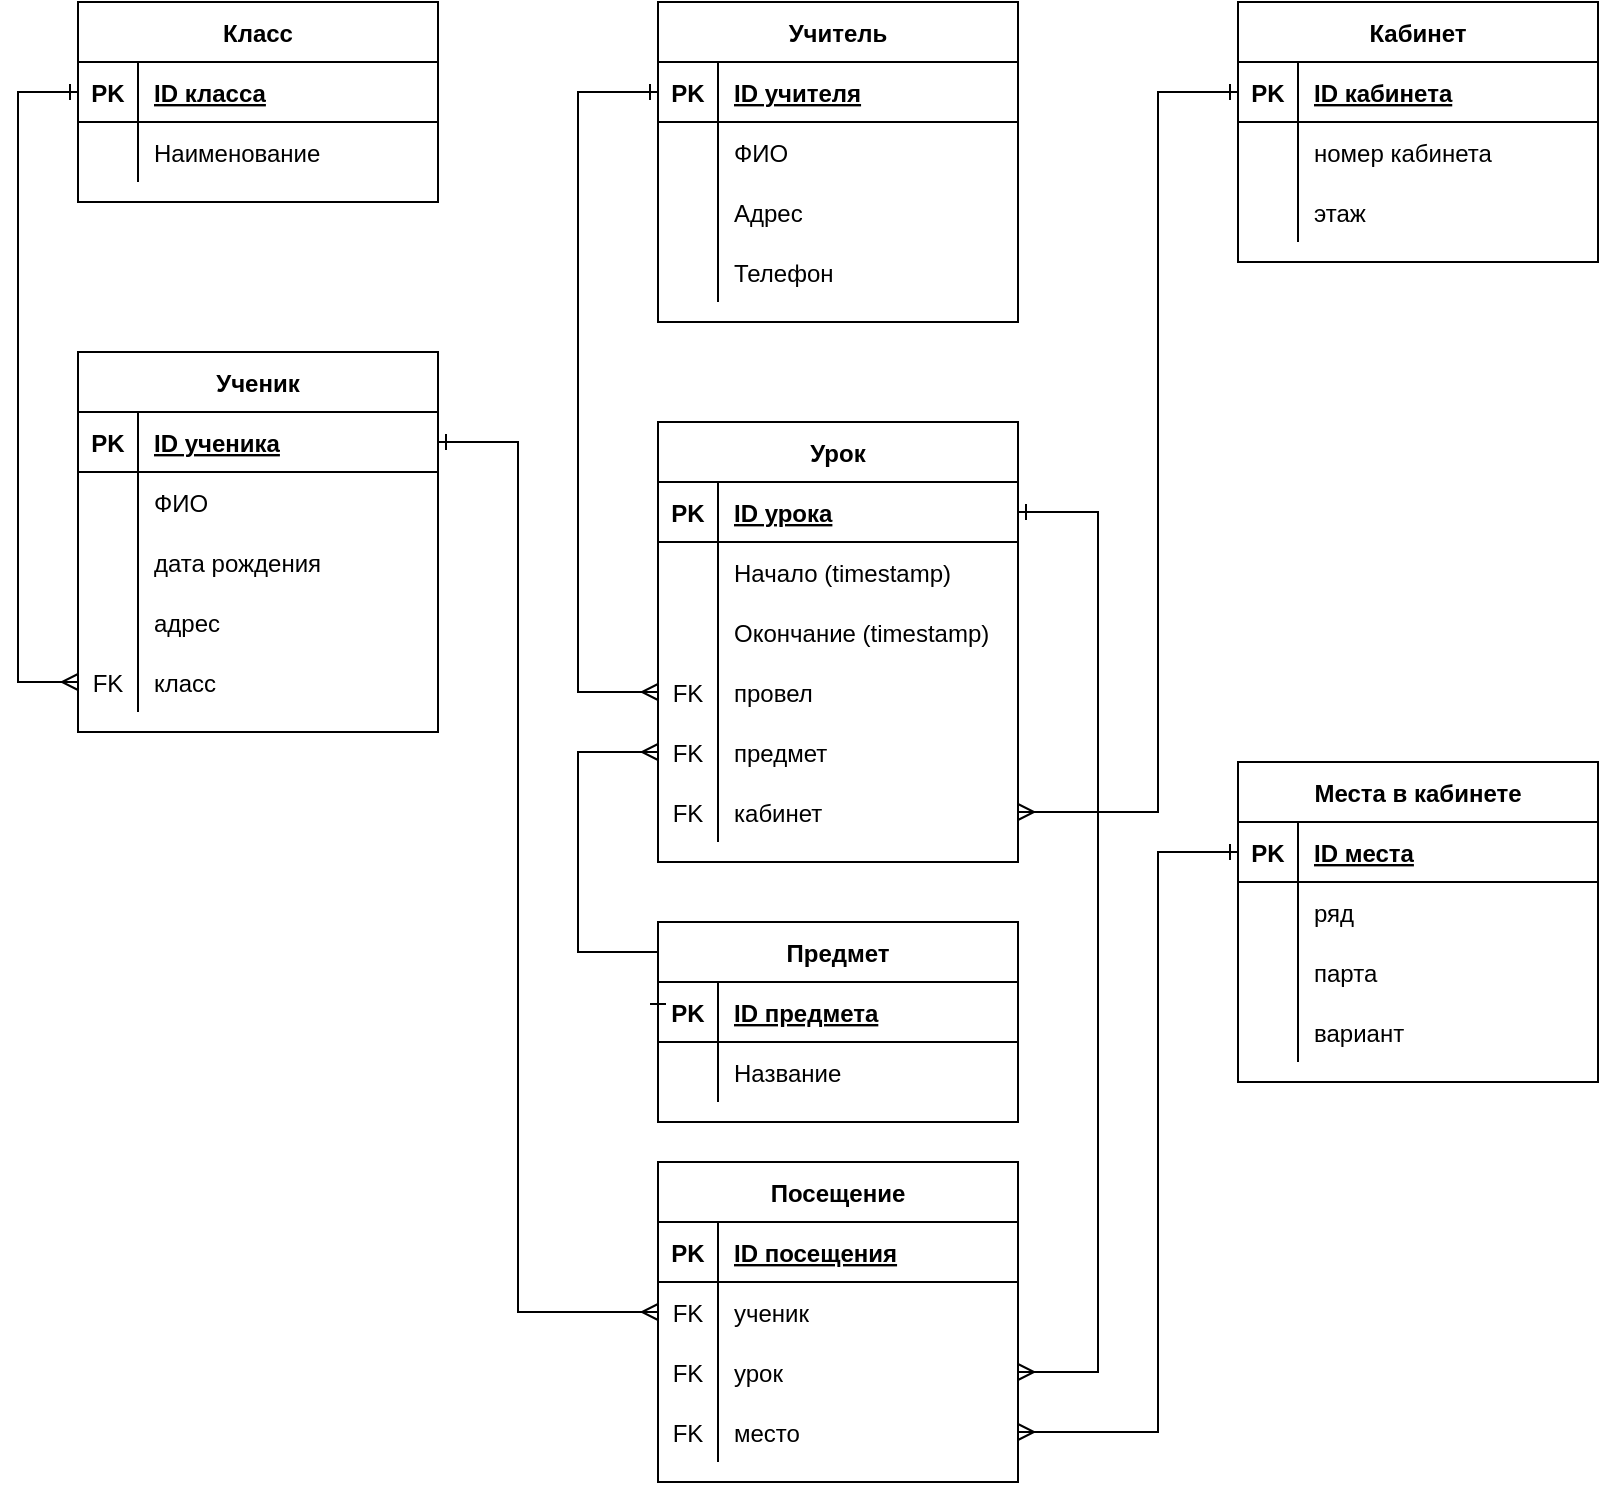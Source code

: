 <mxfile version="20.1.1" type="github">
  <diagram id="zjPNoN7vtxDvTQXYJ9M3" name="Page-1">
    <mxGraphModel dx="1865" dy="1744" grid="1" gridSize="10" guides="1" tooltips="1" connect="1" arrows="1" fold="1" page="1" pageScale="1" pageWidth="827" pageHeight="1169" math="0" shadow="0">
      <root>
        <mxCell id="0" />
        <mxCell id="1" parent="0" />
        <mxCell id="PuW6Es3qy93iwwyyGl7d-1" value="Класс" style="shape=table;startSize=30;container=1;collapsible=1;childLayout=tableLayout;fixedRows=1;rowLines=0;fontStyle=1;align=center;resizeLast=1;" parent="1" vertex="1">
          <mxGeometry x="-40" y="-30" width="180" height="100" as="geometry" />
        </mxCell>
        <mxCell id="PuW6Es3qy93iwwyyGl7d-2" value="" style="shape=tableRow;horizontal=0;startSize=0;swimlaneHead=0;swimlaneBody=0;fillColor=none;collapsible=0;dropTarget=0;points=[[0,0.5],[1,0.5]];portConstraint=eastwest;top=0;left=0;right=0;bottom=1;" parent="PuW6Es3qy93iwwyyGl7d-1" vertex="1">
          <mxGeometry y="30" width="180" height="30" as="geometry" />
        </mxCell>
        <mxCell id="PuW6Es3qy93iwwyyGl7d-3" value="PK" style="shape=partialRectangle;connectable=0;fillColor=none;top=0;left=0;bottom=0;right=0;fontStyle=1;overflow=hidden;" parent="PuW6Es3qy93iwwyyGl7d-2" vertex="1">
          <mxGeometry width="30" height="30" as="geometry">
            <mxRectangle width="30" height="30" as="alternateBounds" />
          </mxGeometry>
        </mxCell>
        <mxCell id="PuW6Es3qy93iwwyyGl7d-4" value="ID класса" style="shape=partialRectangle;connectable=0;fillColor=none;top=0;left=0;bottom=0;right=0;align=left;spacingLeft=6;fontStyle=5;overflow=hidden;" parent="PuW6Es3qy93iwwyyGl7d-2" vertex="1">
          <mxGeometry x="30" width="150" height="30" as="geometry">
            <mxRectangle width="150" height="30" as="alternateBounds" />
          </mxGeometry>
        </mxCell>
        <mxCell id="PuW6Es3qy93iwwyyGl7d-5" value="" style="shape=tableRow;horizontal=0;startSize=0;swimlaneHead=0;swimlaneBody=0;fillColor=none;collapsible=0;dropTarget=0;points=[[0,0.5],[1,0.5]];portConstraint=eastwest;top=0;left=0;right=0;bottom=0;" parent="PuW6Es3qy93iwwyyGl7d-1" vertex="1">
          <mxGeometry y="60" width="180" height="30" as="geometry" />
        </mxCell>
        <mxCell id="PuW6Es3qy93iwwyyGl7d-6" value="" style="shape=partialRectangle;connectable=0;fillColor=none;top=0;left=0;bottom=0;right=0;editable=1;overflow=hidden;" parent="PuW6Es3qy93iwwyyGl7d-5" vertex="1">
          <mxGeometry width="30" height="30" as="geometry">
            <mxRectangle width="30" height="30" as="alternateBounds" />
          </mxGeometry>
        </mxCell>
        <mxCell id="PuW6Es3qy93iwwyyGl7d-7" value="Наименование" style="shape=partialRectangle;connectable=0;fillColor=none;top=0;left=0;bottom=0;right=0;align=left;spacingLeft=6;overflow=hidden;" parent="PuW6Es3qy93iwwyyGl7d-5" vertex="1">
          <mxGeometry x="30" width="150" height="30" as="geometry">
            <mxRectangle width="150" height="30" as="alternateBounds" />
          </mxGeometry>
        </mxCell>
        <mxCell id="PuW6Es3qy93iwwyyGl7d-14" value="Кабинет" style="shape=table;startSize=30;container=1;collapsible=1;childLayout=tableLayout;fixedRows=1;rowLines=0;fontStyle=1;align=center;resizeLast=1;" parent="1" vertex="1">
          <mxGeometry x="540" y="-30" width="180" height="130" as="geometry" />
        </mxCell>
        <mxCell id="PuW6Es3qy93iwwyyGl7d-15" value="" style="shape=tableRow;horizontal=0;startSize=0;swimlaneHead=0;swimlaneBody=0;fillColor=none;collapsible=0;dropTarget=0;points=[[0,0.5],[1,0.5]];portConstraint=eastwest;top=0;left=0;right=0;bottom=1;" parent="PuW6Es3qy93iwwyyGl7d-14" vertex="1">
          <mxGeometry y="30" width="180" height="30" as="geometry" />
        </mxCell>
        <mxCell id="PuW6Es3qy93iwwyyGl7d-16" value="PK" style="shape=partialRectangle;connectable=0;fillColor=none;top=0;left=0;bottom=0;right=0;fontStyle=1;overflow=hidden;" parent="PuW6Es3qy93iwwyyGl7d-15" vertex="1">
          <mxGeometry width="30" height="30" as="geometry">
            <mxRectangle width="30" height="30" as="alternateBounds" />
          </mxGeometry>
        </mxCell>
        <mxCell id="PuW6Es3qy93iwwyyGl7d-17" value="ID кабинета" style="shape=partialRectangle;connectable=0;fillColor=none;top=0;left=0;bottom=0;right=0;align=left;spacingLeft=6;fontStyle=5;overflow=hidden;" parent="PuW6Es3qy93iwwyyGl7d-15" vertex="1">
          <mxGeometry x="30" width="150" height="30" as="geometry">
            <mxRectangle width="150" height="30" as="alternateBounds" />
          </mxGeometry>
        </mxCell>
        <mxCell id="PuW6Es3qy93iwwyyGl7d-18" value="" style="shape=tableRow;horizontal=0;startSize=0;swimlaneHead=0;swimlaneBody=0;fillColor=none;collapsible=0;dropTarget=0;points=[[0,0.5],[1,0.5]];portConstraint=eastwest;top=0;left=0;right=0;bottom=0;" parent="PuW6Es3qy93iwwyyGl7d-14" vertex="1">
          <mxGeometry y="60" width="180" height="30" as="geometry" />
        </mxCell>
        <mxCell id="PuW6Es3qy93iwwyyGl7d-19" value="" style="shape=partialRectangle;connectable=0;fillColor=none;top=0;left=0;bottom=0;right=0;editable=1;overflow=hidden;" parent="PuW6Es3qy93iwwyyGl7d-18" vertex="1">
          <mxGeometry width="30" height="30" as="geometry">
            <mxRectangle width="30" height="30" as="alternateBounds" />
          </mxGeometry>
        </mxCell>
        <mxCell id="PuW6Es3qy93iwwyyGl7d-20" value="номер кабинета" style="shape=partialRectangle;connectable=0;fillColor=none;top=0;left=0;bottom=0;right=0;align=left;spacingLeft=6;overflow=hidden;" parent="PuW6Es3qy93iwwyyGl7d-18" vertex="1">
          <mxGeometry x="30" width="150" height="30" as="geometry">
            <mxRectangle width="150" height="30" as="alternateBounds" />
          </mxGeometry>
        </mxCell>
        <mxCell id="PuW6Es3qy93iwwyyGl7d-21" value="" style="shape=tableRow;horizontal=0;startSize=0;swimlaneHead=0;swimlaneBody=0;fillColor=none;collapsible=0;dropTarget=0;points=[[0,0.5],[1,0.5]];portConstraint=eastwest;top=0;left=0;right=0;bottom=0;" parent="PuW6Es3qy93iwwyyGl7d-14" vertex="1">
          <mxGeometry y="90" width="180" height="30" as="geometry" />
        </mxCell>
        <mxCell id="PuW6Es3qy93iwwyyGl7d-22" value="" style="shape=partialRectangle;connectable=0;fillColor=none;top=0;left=0;bottom=0;right=0;editable=1;overflow=hidden;" parent="PuW6Es3qy93iwwyyGl7d-21" vertex="1">
          <mxGeometry width="30" height="30" as="geometry">
            <mxRectangle width="30" height="30" as="alternateBounds" />
          </mxGeometry>
        </mxCell>
        <mxCell id="PuW6Es3qy93iwwyyGl7d-23" value="этаж" style="shape=partialRectangle;connectable=0;fillColor=none;top=0;left=0;bottom=0;right=0;align=left;spacingLeft=6;overflow=hidden;" parent="PuW6Es3qy93iwwyyGl7d-21" vertex="1">
          <mxGeometry x="30" width="150" height="30" as="geometry">
            <mxRectangle width="150" height="30" as="alternateBounds" />
          </mxGeometry>
        </mxCell>
        <mxCell id="PuW6Es3qy93iwwyyGl7d-27" value="Ученик" style="shape=table;startSize=30;container=1;collapsible=1;childLayout=tableLayout;fixedRows=1;rowLines=0;fontStyle=1;align=center;resizeLast=1;" parent="1" vertex="1">
          <mxGeometry x="-40" y="145" width="180" height="190" as="geometry" />
        </mxCell>
        <mxCell id="PuW6Es3qy93iwwyyGl7d-28" value="" style="shape=tableRow;horizontal=0;startSize=0;swimlaneHead=0;swimlaneBody=0;fillColor=none;collapsible=0;dropTarget=0;points=[[0,0.5],[1,0.5]];portConstraint=eastwest;top=0;left=0;right=0;bottom=1;" parent="PuW6Es3qy93iwwyyGl7d-27" vertex="1">
          <mxGeometry y="30" width="180" height="30" as="geometry" />
        </mxCell>
        <mxCell id="PuW6Es3qy93iwwyyGl7d-29" value="PK" style="shape=partialRectangle;connectable=0;fillColor=none;top=0;left=0;bottom=0;right=0;fontStyle=1;overflow=hidden;" parent="PuW6Es3qy93iwwyyGl7d-28" vertex="1">
          <mxGeometry width="30" height="30" as="geometry">
            <mxRectangle width="30" height="30" as="alternateBounds" />
          </mxGeometry>
        </mxCell>
        <mxCell id="PuW6Es3qy93iwwyyGl7d-30" value="ID ученика" style="shape=partialRectangle;connectable=0;fillColor=none;top=0;left=0;bottom=0;right=0;align=left;spacingLeft=6;fontStyle=5;overflow=hidden;" parent="PuW6Es3qy93iwwyyGl7d-28" vertex="1">
          <mxGeometry x="30" width="150" height="30" as="geometry">
            <mxRectangle width="150" height="30" as="alternateBounds" />
          </mxGeometry>
        </mxCell>
        <mxCell id="PuW6Es3qy93iwwyyGl7d-31" value="" style="shape=tableRow;horizontal=0;startSize=0;swimlaneHead=0;swimlaneBody=0;fillColor=none;collapsible=0;dropTarget=0;points=[[0,0.5],[1,0.5]];portConstraint=eastwest;top=0;left=0;right=0;bottom=0;" parent="PuW6Es3qy93iwwyyGl7d-27" vertex="1">
          <mxGeometry y="60" width="180" height="30" as="geometry" />
        </mxCell>
        <mxCell id="PuW6Es3qy93iwwyyGl7d-32" value="" style="shape=partialRectangle;connectable=0;fillColor=none;top=0;left=0;bottom=0;right=0;editable=1;overflow=hidden;" parent="PuW6Es3qy93iwwyyGl7d-31" vertex="1">
          <mxGeometry width="30" height="30" as="geometry">
            <mxRectangle width="30" height="30" as="alternateBounds" />
          </mxGeometry>
        </mxCell>
        <mxCell id="PuW6Es3qy93iwwyyGl7d-33" value="ФИО" style="shape=partialRectangle;connectable=0;fillColor=none;top=0;left=0;bottom=0;right=0;align=left;spacingLeft=6;overflow=hidden;" parent="PuW6Es3qy93iwwyyGl7d-31" vertex="1">
          <mxGeometry x="30" width="150" height="30" as="geometry">
            <mxRectangle width="150" height="30" as="alternateBounds" />
          </mxGeometry>
        </mxCell>
        <mxCell id="PuW6Es3qy93iwwyyGl7d-34" value="" style="shape=tableRow;horizontal=0;startSize=0;swimlaneHead=0;swimlaneBody=0;fillColor=none;collapsible=0;dropTarget=0;points=[[0,0.5],[1,0.5]];portConstraint=eastwest;top=0;left=0;right=0;bottom=0;" parent="PuW6Es3qy93iwwyyGl7d-27" vertex="1">
          <mxGeometry y="90" width="180" height="30" as="geometry" />
        </mxCell>
        <mxCell id="PuW6Es3qy93iwwyyGl7d-35" value="" style="shape=partialRectangle;connectable=0;fillColor=none;top=0;left=0;bottom=0;right=0;editable=1;overflow=hidden;" parent="PuW6Es3qy93iwwyyGl7d-34" vertex="1">
          <mxGeometry width="30" height="30" as="geometry">
            <mxRectangle width="30" height="30" as="alternateBounds" />
          </mxGeometry>
        </mxCell>
        <mxCell id="PuW6Es3qy93iwwyyGl7d-36" value="дата рождения" style="shape=partialRectangle;connectable=0;fillColor=none;top=0;left=0;bottom=0;right=0;align=left;spacingLeft=6;overflow=hidden;" parent="PuW6Es3qy93iwwyyGl7d-34" vertex="1">
          <mxGeometry x="30" width="150" height="30" as="geometry">
            <mxRectangle width="150" height="30" as="alternateBounds" />
          </mxGeometry>
        </mxCell>
        <mxCell id="PuW6Es3qy93iwwyyGl7d-37" value="" style="shape=tableRow;horizontal=0;startSize=0;swimlaneHead=0;swimlaneBody=0;fillColor=none;collapsible=0;dropTarget=0;points=[[0,0.5],[1,0.5]];portConstraint=eastwest;top=0;left=0;right=0;bottom=0;" parent="PuW6Es3qy93iwwyyGl7d-27" vertex="1">
          <mxGeometry y="120" width="180" height="30" as="geometry" />
        </mxCell>
        <mxCell id="PuW6Es3qy93iwwyyGl7d-38" value="" style="shape=partialRectangle;connectable=0;fillColor=none;top=0;left=0;bottom=0;right=0;editable=1;overflow=hidden;" parent="PuW6Es3qy93iwwyyGl7d-37" vertex="1">
          <mxGeometry width="30" height="30" as="geometry">
            <mxRectangle width="30" height="30" as="alternateBounds" />
          </mxGeometry>
        </mxCell>
        <mxCell id="PuW6Es3qy93iwwyyGl7d-39" value="адрес" style="shape=partialRectangle;connectable=0;fillColor=none;top=0;left=0;bottom=0;right=0;align=left;spacingLeft=6;overflow=hidden;" parent="PuW6Es3qy93iwwyyGl7d-37" vertex="1">
          <mxGeometry x="30" width="150" height="30" as="geometry">
            <mxRectangle width="150" height="30" as="alternateBounds" />
          </mxGeometry>
        </mxCell>
        <mxCell id="PuW6Es3qy93iwwyyGl7d-98" value="" style="shape=tableRow;horizontal=0;startSize=0;swimlaneHead=0;swimlaneBody=0;fillColor=none;collapsible=0;dropTarget=0;points=[[0,0.5],[1,0.5]];portConstraint=eastwest;top=0;left=0;right=0;bottom=0;" parent="PuW6Es3qy93iwwyyGl7d-27" vertex="1">
          <mxGeometry y="150" width="180" height="30" as="geometry" />
        </mxCell>
        <mxCell id="PuW6Es3qy93iwwyyGl7d-99" value="FK" style="shape=partialRectangle;connectable=0;fillColor=none;top=0;left=0;bottom=0;right=0;fontStyle=0;overflow=hidden;" parent="PuW6Es3qy93iwwyyGl7d-98" vertex="1">
          <mxGeometry width="30" height="30" as="geometry">
            <mxRectangle width="30" height="30" as="alternateBounds" />
          </mxGeometry>
        </mxCell>
        <mxCell id="PuW6Es3qy93iwwyyGl7d-100" value="класс" style="shape=partialRectangle;connectable=0;fillColor=none;top=0;left=0;bottom=0;right=0;align=left;spacingLeft=6;fontStyle=0;overflow=hidden;" parent="PuW6Es3qy93iwwyyGl7d-98" vertex="1">
          <mxGeometry x="30" width="150" height="30" as="geometry">
            <mxRectangle width="150" height="30" as="alternateBounds" />
          </mxGeometry>
        </mxCell>
        <mxCell id="PuW6Es3qy93iwwyyGl7d-40" value="Места в кабинете" style="shape=table;startSize=30;container=1;collapsible=1;childLayout=tableLayout;fixedRows=1;rowLines=0;fontStyle=1;align=center;resizeLast=1;" parent="1" vertex="1">
          <mxGeometry x="540" y="350" width="180" height="160" as="geometry" />
        </mxCell>
        <mxCell id="PuW6Es3qy93iwwyyGl7d-41" value="" style="shape=tableRow;horizontal=0;startSize=0;swimlaneHead=0;swimlaneBody=0;fillColor=none;collapsible=0;dropTarget=0;points=[[0,0.5],[1,0.5]];portConstraint=eastwest;top=0;left=0;right=0;bottom=1;" parent="PuW6Es3qy93iwwyyGl7d-40" vertex="1">
          <mxGeometry y="30" width="180" height="30" as="geometry" />
        </mxCell>
        <mxCell id="PuW6Es3qy93iwwyyGl7d-42" value="PK" style="shape=partialRectangle;connectable=0;fillColor=none;top=0;left=0;bottom=0;right=0;fontStyle=1;overflow=hidden;" parent="PuW6Es3qy93iwwyyGl7d-41" vertex="1">
          <mxGeometry width="30" height="30" as="geometry">
            <mxRectangle width="30" height="30" as="alternateBounds" />
          </mxGeometry>
        </mxCell>
        <mxCell id="PuW6Es3qy93iwwyyGl7d-43" value="ID места" style="shape=partialRectangle;connectable=0;fillColor=none;top=0;left=0;bottom=0;right=0;align=left;spacingLeft=6;fontStyle=5;overflow=hidden;" parent="PuW6Es3qy93iwwyyGl7d-41" vertex="1">
          <mxGeometry x="30" width="150" height="30" as="geometry">
            <mxRectangle width="150" height="30" as="alternateBounds" />
          </mxGeometry>
        </mxCell>
        <mxCell id="PuW6Es3qy93iwwyyGl7d-44" value="" style="shape=tableRow;horizontal=0;startSize=0;swimlaneHead=0;swimlaneBody=0;fillColor=none;collapsible=0;dropTarget=0;points=[[0,0.5],[1,0.5]];portConstraint=eastwest;top=0;left=0;right=0;bottom=0;" parent="PuW6Es3qy93iwwyyGl7d-40" vertex="1">
          <mxGeometry y="60" width="180" height="30" as="geometry" />
        </mxCell>
        <mxCell id="PuW6Es3qy93iwwyyGl7d-45" value="" style="shape=partialRectangle;connectable=0;fillColor=none;top=0;left=0;bottom=0;right=0;editable=1;overflow=hidden;" parent="PuW6Es3qy93iwwyyGl7d-44" vertex="1">
          <mxGeometry width="30" height="30" as="geometry">
            <mxRectangle width="30" height="30" as="alternateBounds" />
          </mxGeometry>
        </mxCell>
        <mxCell id="PuW6Es3qy93iwwyyGl7d-46" value="ряд" style="shape=partialRectangle;connectable=0;fillColor=none;top=0;left=0;bottom=0;right=0;align=left;spacingLeft=6;overflow=hidden;" parent="PuW6Es3qy93iwwyyGl7d-44" vertex="1">
          <mxGeometry x="30" width="150" height="30" as="geometry">
            <mxRectangle width="150" height="30" as="alternateBounds" />
          </mxGeometry>
        </mxCell>
        <mxCell id="PuW6Es3qy93iwwyyGl7d-47" value="" style="shape=tableRow;horizontal=0;startSize=0;swimlaneHead=0;swimlaneBody=0;fillColor=none;collapsible=0;dropTarget=0;points=[[0,0.5],[1,0.5]];portConstraint=eastwest;top=0;left=0;right=0;bottom=0;" parent="PuW6Es3qy93iwwyyGl7d-40" vertex="1">
          <mxGeometry y="90" width="180" height="30" as="geometry" />
        </mxCell>
        <mxCell id="PuW6Es3qy93iwwyyGl7d-48" value="" style="shape=partialRectangle;connectable=0;fillColor=none;top=0;left=0;bottom=0;right=0;editable=1;overflow=hidden;" parent="PuW6Es3qy93iwwyyGl7d-47" vertex="1">
          <mxGeometry width="30" height="30" as="geometry">
            <mxRectangle width="30" height="30" as="alternateBounds" />
          </mxGeometry>
        </mxCell>
        <mxCell id="PuW6Es3qy93iwwyyGl7d-49" value="парта" style="shape=partialRectangle;connectable=0;fillColor=none;top=0;left=0;bottom=0;right=0;align=left;spacingLeft=6;overflow=hidden;" parent="PuW6Es3qy93iwwyyGl7d-47" vertex="1">
          <mxGeometry x="30" width="150" height="30" as="geometry">
            <mxRectangle width="150" height="30" as="alternateBounds" />
          </mxGeometry>
        </mxCell>
        <mxCell id="PuW6Es3qy93iwwyyGl7d-50" value="" style="shape=tableRow;horizontal=0;startSize=0;swimlaneHead=0;swimlaneBody=0;fillColor=none;collapsible=0;dropTarget=0;points=[[0,0.5],[1,0.5]];portConstraint=eastwest;top=0;left=0;right=0;bottom=0;" parent="PuW6Es3qy93iwwyyGl7d-40" vertex="1">
          <mxGeometry y="120" width="180" height="30" as="geometry" />
        </mxCell>
        <mxCell id="PuW6Es3qy93iwwyyGl7d-51" value="" style="shape=partialRectangle;connectable=0;fillColor=none;top=0;left=0;bottom=0;right=0;editable=1;overflow=hidden;" parent="PuW6Es3qy93iwwyyGl7d-50" vertex="1">
          <mxGeometry width="30" height="30" as="geometry">
            <mxRectangle width="30" height="30" as="alternateBounds" />
          </mxGeometry>
        </mxCell>
        <mxCell id="PuW6Es3qy93iwwyyGl7d-52" value="вариант" style="shape=partialRectangle;connectable=0;fillColor=none;top=0;left=0;bottom=0;right=0;align=left;spacingLeft=6;overflow=hidden;" parent="PuW6Es3qy93iwwyyGl7d-50" vertex="1">
          <mxGeometry x="30" width="150" height="30" as="geometry">
            <mxRectangle width="150" height="30" as="alternateBounds" />
          </mxGeometry>
        </mxCell>
        <mxCell id="PuW6Es3qy93iwwyyGl7d-53" value="Учитель" style="shape=table;startSize=30;container=1;collapsible=1;childLayout=tableLayout;fixedRows=1;rowLines=0;fontStyle=1;align=center;resizeLast=1;" parent="1" vertex="1">
          <mxGeometry x="250" y="-30" width="180" height="160" as="geometry" />
        </mxCell>
        <mxCell id="PuW6Es3qy93iwwyyGl7d-54" value="" style="shape=tableRow;horizontal=0;startSize=0;swimlaneHead=0;swimlaneBody=0;fillColor=none;collapsible=0;dropTarget=0;points=[[0,0.5],[1,0.5]];portConstraint=eastwest;top=0;left=0;right=0;bottom=1;" parent="PuW6Es3qy93iwwyyGl7d-53" vertex="1">
          <mxGeometry y="30" width="180" height="30" as="geometry" />
        </mxCell>
        <mxCell id="PuW6Es3qy93iwwyyGl7d-55" value="PK" style="shape=partialRectangle;connectable=0;fillColor=none;top=0;left=0;bottom=0;right=0;fontStyle=1;overflow=hidden;" parent="PuW6Es3qy93iwwyyGl7d-54" vertex="1">
          <mxGeometry width="30" height="30" as="geometry">
            <mxRectangle width="30" height="30" as="alternateBounds" />
          </mxGeometry>
        </mxCell>
        <mxCell id="PuW6Es3qy93iwwyyGl7d-56" value="ID учителя" style="shape=partialRectangle;connectable=0;fillColor=none;top=0;left=0;bottom=0;right=0;align=left;spacingLeft=6;fontStyle=5;overflow=hidden;" parent="PuW6Es3qy93iwwyyGl7d-54" vertex="1">
          <mxGeometry x="30" width="150" height="30" as="geometry">
            <mxRectangle width="150" height="30" as="alternateBounds" />
          </mxGeometry>
        </mxCell>
        <mxCell id="PuW6Es3qy93iwwyyGl7d-57" value="" style="shape=tableRow;horizontal=0;startSize=0;swimlaneHead=0;swimlaneBody=0;fillColor=none;collapsible=0;dropTarget=0;points=[[0,0.5],[1,0.5]];portConstraint=eastwest;top=0;left=0;right=0;bottom=0;" parent="PuW6Es3qy93iwwyyGl7d-53" vertex="1">
          <mxGeometry y="60" width="180" height="30" as="geometry" />
        </mxCell>
        <mxCell id="PuW6Es3qy93iwwyyGl7d-58" value="" style="shape=partialRectangle;connectable=0;fillColor=none;top=0;left=0;bottom=0;right=0;editable=1;overflow=hidden;" parent="PuW6Es3qy93iwwyyGl7d-57" vertex="1">
          <mxGeometry width="30" height="30" as="geometry">
            <mxRectangle width="30" height="30" as="alternateBounds" />
          </mxGeometry>
        </mxCell>
        <mxCell id="PuW6Es3qy93iwwyyGl7d-59" value="ФИО" style="shape=partialRectangle;connectable=0;fillColor=none;top=0;left=0;bottom=0;right=0;align=left;spacingLeft=6;overflow=hidden;" parent="PuW6Es3qy93iwwyyGl7d-57" vertex="1">
          <mxGeometry x="30" width="150" height="30" as="geometry">
            <mxRectangle width="150" height="30" as="alternateBounds" />
          </mxGeometry>
        </mxCell>
        <mxCell id="PuW6Es3qy93iwwyyGl7d-60" value="" style="shape=tableRow;horizontal=0;startSize=0;swimlaneHead=0;swimlaneBody=0;fillColor=none;collapsible=0;dropTarget=0;points=[[0,0.5],[1,0.5]];portConstraint=eastwest;top=0;left=0;right=0;bottom=0;" parent="PuW6Es3qy93iwwyyGl7d-53" vertex="1">
          <mxGeometry y="90" width="180" height="30" as="geometry" />
        </mxCell>
        <mxCell id="PuW6Es3qy93iwwyyGl7d-61" value="" style="shape=partialRectangle;connectable=0;fillColor=none;top=0;left=0;bottom=0;right=0;editable=1;overflow=hidden;" parent="PuW6Es3qy93iwwyyGl7d-60" vertex="1">
          <mxGeometry width="30" height="30" as="geometry">
            <mxRectangle width="30" height="30" as="alternateBounds" />
          </mxGeometry>
        </mxCell>
        <mxCell id="PuW6Es3qy93iwwyyGl7d-62" value="Адрес" style="shape=partialRectangle;connectable=0;fillColor=none;top=0;left=0;bottom=0;right=0;align=left;spacingLeft=6;overflow=hidden;" parent="PuW6Es3qy93iwwyyGl7d-60" vertex="1">
          <mxGeometry x="30" width="150" height="30" as="geometry">
            <mxRectangle width="150" height="30" as="alternateBounds" />
          </mxGeometry>
        </mxCell>
        <mxCell id="PuW6Es3qy93iwwyyGl7d-63" value="" style="shape=tableRow;horizontal=0;startSize=0;swimlaneHead=0;swimlaneBody=0;fillColor=none;collapsible=0;dropTarget=0;points=[[0,0.5],[1,0.5]];portConstraint=eastwest;top=0;left=0;right=0;bottom=0;" parent="PuW6Es3qy93iwwyyGl7d-53" vertex="1">
          <mxGeometry y="120" width="180" height="30" as="geometry" />
        </mxCell>
        <mxCell id="PuW6Es3qy93iwwyyGl7d-64" value="" style="shape=partialRectangle;connectable=0;fillColor=none;top=0;left=0;bottom=0;right=0;editable=1;overflow=hidden;" parent="PuW6Es3qy93iwwyyGl7d-63" vertex="1">
          <mxGeometry width="30" height="30" as="geometry">
            <mxRectangle width="30" height="30" as="alternateBounds" />
          </mxGeometry>
        </mxCell>
        <mxCell id="PuW6Es3qy93iwwyyGl7d-65" value="Телефон" style="shape=partialRectangle;connectable=0;fillColor=none;top=0;left=0;bottom=0;right=0;align=left;spacingLeft=6;overflow=hidden;" parent="PuW6Es3qy93iwwyyGl7d-63" vertex="1">
          <mxGeometry x="30" width="150" height="30" as="geometry">
            <mxRectangle width="150" height="30" as="alternateBounds" />
          </mxGeometry>
        </mxCell>
        <mxCell id="PuW6Es3qy93iwwyyGl7d-69" value="Урок" style="shape=table;startSize=30;container=1;collapsible=1;childLayout=tableLayout;fixedRows=1;rowLines=0;fontStyle=1;align=center;resizeLast=1;" parent="1" vertex="1">
          <mxGeometry x="250" y="180" width="180" height="220" as="geometry" />
        </mxCell>
        <mxCell id="PuW6Es3qy93iwwyyGl7d-70" value="" style="shape=tableRow;horizontal=0;startSize=0;swimlaneHead=0;swimlaneBody=0;fillColor=none;collapsible=0;dropTarget=0;points=[[0,0.5],[1,0.5]];portConstraint=eastwest;top=0;left=0;right=0;bottom=1;" parent="PuW6Es3qy93iwwyyGl7d-69" vertex="1">
          <mxGeometry y="30" width="180" height="30" as="geometry" />
        </mxCell>
        <mxCell id="PuW6Es3qy93iwwyyGl7d-71" value="PK" style="shape=partialRectangle;connectable=0;fillColor=none;top=0;left=0;bottom=0;right=0;fontStyle=1;overflow=hidden;" parent="PuW6Es3qy93iwwyyGl7d-70" vertex="1">
          <mxGeometry width="30" height="30" as="geometry">
            <mxRectangle width="30" height="30" as="alternateBounds" />
          </mxGeometry>
        </mxCell>
        <mxCell id="PuW6Es3qy93iwwyyGl7d-72" value="ID урока" style="shape=partialRectangle;connectable=0;fillColor=none;top=0;left=0;bottom=0;right=0;align=left;spacingLeft=6;fontStyle=5;overflow=hidden;" parent="PuW6Es3qy93iwwyyGl7d-70" vertex="1">
          <mxGeometry x="30" width="150" height="30" as="geometry">
            <mxRectangle width="150" height="30" as="alternateBounds" />
          </mxGeometry>
        </mxCell>
        <mxCell id="PuW6Es3qy93iwwyyGl7d-73" value="" style="shape=tableRow;horizontal=0;startSize=0;swimlaneHead=0;swimlaneBody=0;fillColor=none;collapsible=0;dropTarget=0;points=[[0,0.5],[1,0.5]];portConstraint=eastwest;top=0;left=0;right=0;bottom=0;" parent="PuW6Es3qy93iwwyyGl7d-69" vertex="1">
          <mxGeometry y="60" width="180" height="30" as="geometry" />
        </mxCell>
        <mxCell id="PuW6Es3qy93iwwyyGl7d-74" value="" style="shape=partialRectangle;connectable=0;fillColor=none;top=0;left=0;bottom=0;right=0;editable=1;overflow=hidden;" parent="PuW6Es3qy93iwwyyGl7d-73" vertex="1">
          <mxGeometry width="30" height="30" as="geometry">
            <mxRectangle width="30" height="30" as="alternateBounds" />
          </mxGeometry>
        </mxCell>
        <mxCell id="PuW6Es3qy93iwwyyGl7d-75" value="Начало (timestamp)" style="shape=partialRectangle;connectable=0;fillColor=none;top=0;left=0;bottom=0;right=0;align=left;spacingLeft=6;overflow=hidden;" parent="PuW6Es3qy93iwwyyGl7d-73" vertex="1">
          <mxGeometry x="30" width="150" height="30" as="geometry">
            <mxRectangle width="150" height="30" as="alternateBounds" />
          </mxGeometry>
        </mxCell>
        <mxCell id="PuW6Es3qy93iwwyyGl7d-76" value="" style="shape=tableRow;horizontal=0;startSize=0;swimlaneHead=0;swimlaneBody=0;fillColor=none;collapsible=0;dropTarget=0;points=[[0,0.5],[1,0.5]];portConstraint=eastwest;top=0;left=0;right=0;bottom=0;" parent="PuW6Es3qy93iwwyyGl7d-69" vertex="1">
          <mxGeometry y="90" width="180" height="30" as="geometry" />
        </mxCell>
        <mxCell id="PuW6Es3qy93iwwyyGl7d-77" value="" style="shape=partialRectangle;connectable=0;fillColor=none;top=0;left=0;bottom=0;right=0;editable=1;overflow=hidden;" parent="PuW6Es3qy93iwwyyGl7d-76" vertex="1">
          <mxGeometry width="30" height="30" as="geometry">
            <mxRectangle width="30" height="30" as="alternateBounds" />
          </mxGeometry>
        </mxCell>
        <mxCell id="PuW6Es3qy93iwwyyGl7d-78" value="Окончание (timestamp)" style="shape=partialRectangle;connectable=0;fillColor=none;top=0;left=0;bottom=0;right=0;align=left;spacingLeft=6;overflow=hidden;" parent="PuW6Es3qy93iwwyyGl7d-76" vertex="1">
          <mxGeometry x="30" width="150" height="30" as="geometry">
            <mxRectangle width="150" height="30" as="alternateBounds" />
          </mxGeometry>
        </mxCell>
        <mxCell id="PuW6Es3qy93iwwyyGl7d-79" value="" style="shape=tableRow;horizontal=0;startSize=0;swimlaneHead=0;swimlaneBody=0;fillColor=none;collapsible=0;dropTarget=0;points=[[0,0.5],[1,0.5]];portConstraint=eastwest;top=0;left=0;right=0;bottom=0;" parent="PuW6Es3qy93iwwyyGl7d-69" vertex="1">
          <mxGeometry y="120" width="180" height="30" as="geometry" />
        </mxCell>
        <mxCell id="PuW6Es3qy93iwwyyGl7d-80" value="FK" style="shape=partialRectangle;connectable=0;fillColor=none;top=0;left=0;bottom=0;right=0;editable=1;overflow=hidden;" parent="PuW6Es3qy93iwwyyGl7d-79" vertex="1">
          <mxGeometry width="30" height="30" as="geometry">
            <mxRectangle width="30" height="30" as="alternateBounds" />
          </mxGeometry>
        </mxCell>
        <mxCell id="PuW6Es3qy93iwwyyGl7d-81" value="провел" style="shape=partialRectangle;connectable=0;fillColor=none;top=0;left=0;bottom=0;right=0;align=left;spacingLeft=6;overflow=hidden;" parent="PuW6Es3qy93iwwyyGl7d-79" vertex="1">
          <mxGeometry x="30" width="150" height="30" as="geometry">
            <mxRectangle width="150" height="30" as="alternateBounds" />
          </mxGeometry>
        </mxCell>
        <mxCell id="PuW6Es3qy93iwwyyGl7d-110" value="" style="shape=tableRow;horizontal=0;startSize=0;swimlaneHead=0;swimlaneBody=0;fillColor=none;collapsible=0;dropTarget=0;points=[[0,0.5],[1,0.5]];portConstraint=eastwest;top=0;left=0;right=0;bottom=0;" parent="PuW6Es3qy93iwwyyGl7d-69" vertex="1">
          <mxGeometry y="150" width="180" height="30" as="geometry" />
        </mxCell>
        <mxCell id="PuW6Es3qy93iwwyyGl7d-111" value="FK" style="shape=partialRectangle;connectable=0;fillColor=none;top=0;left=0;bottom=0;right=0;fontStyle=0;overflow=hidden;" parent="PuW6Es3qy93iwwyyGl7d-110" vertex="1">
          <mxGeometry width="30" height="30" as="geometry">
            <mxRectangle width="30" height="30" as="alternateBounds" />
          </mxGeometry>
        </mxCell>
        <mxCell id="PuW6Es3qy93iwwyyGl7d-112" value="предмет" style="shape=partialRectangle;connectable=0;fillColor=none;top=0;left=0;bottom=0;right=0;align=left;spacingLeft=6;fontStyle=0;overflow=hidden;" parent="PuW6Es3qy93iwwyyGl7d-110" vertex="1">
          <mxGeometry x="30" width="150" height="30" as="geometry">
            <mxRectangle width="150" height="30" as="alternateBounds" />
          </mxGeometry>
        </mxCell>
        <mxCell id="2P_w4-N2a1RHRr5a_H_R-1" value="" style="shape=tableRow;horizontal=0;startSize=0;swimlaneHead=0;swimlaneBody=0;fillColor=none;collapsible=0;dropTarget=0;points=[[0,0.5],[1,0.5]];portConstraint=eastwest;top=0;left=0;right=0;bottom=0;" vertex="1" parent="PuW6Es3qy93iwwyyGl7d-69">
          <mxGeometry y="180" width="180" height="30" as="geometry" />
        </mxCell>
        <mxCell id="2P_w4-N2a1RHRr5a_H_R-2" value="FK" style="shape=partialRectangle;connectable=0;fillColor=none;top=0;left=0;bottom=0;right=0;fontStyle=0;overflow=hidden;" vertex="1" parent="2P_w4-N2a1RHRr5a_H_R-1">
          <mxGeometry width="30" height="30" as="geometry">
            <mxRectangle width="30" height="30" as="alternateBounds" />
          </mxGeometry>
        </mxCell>
        <mxCell id="2P_w4-N2a1RHRr5a_H_R-3" value="кабинет" style="shape=partialRectangle;connectable=0;fillColor=none;top=0;left=0;bottom=0;right=0;align=left;spacingLeft=6;fontStyle=0;overflow=hidden;" vertex="1" parent="2P_w4-N2a1RHRr5a_H_R-1">
          <mxGeometry x="30" width="150" height="30" as="geometry">
            <mxRectangle width="150" height="30" as="alternateBounds" />
          </mxGeometry>
        </mxCell>
        <mxCell id="PuW6Es3qy93iwwyyGl7d-82" value="Предмет" style="shape=table;startSize=30;container=1;collapsible=1;childLayout=tableLayout;fixedRows=1;rowLines=0;fontStyle=1;align=center;resizeLast=1;" parent="1" vertex="1">
          <mxGeometry x="250" y="430" width="180" height="100" as="geometry" />
        </mxCell>
        <mxCell id="PuW6Es3qy93iwwyyGl7d-83" value="" style="shape=tableRow;horizontal=0;startSize=0;swimlaneHead=0;swimlaneBody=0;fillColor=none;collapsible=0;dropTarget=0;points=[[0,0.5],[1,0.5]];portConstraint=eastwest;top=0;left=0;right=0;bottom=1;" parent="PuW6Es3qy93iwwyyGl7d-82" vertex="1">
          <mxGeometry y="30" width="180" height="30" as="geometry" />
        </mxCell>
        <mxCell id="PuW6Es3qy93iwwyyGl7d-84" value="PK" style="shape=partialRectangle;connectable=0;fillColor=none;top=0;left=0;bottom=0;right=0;fontStyle=1;overflow=hidden;" parent="PuW6Es3qy93iwwyyGl7d-83" vertex="1">
          <mxGeometry width="30" height="30" as="geometry">
            <mxRectangle width="30" height="30" as="alternateBounds" />
          </mxGeometry>
        </mxCell>
        <mxCell id="PuW6Es3qy93iwwyyGl7d-85" value="ID предмета" style="shape=partialRectangle;connectable=0;fillColor=none;top=0;left=0;bottom=0;right=0;align=left;spacingLeft=6;fontStyle=5;overflow=hidden;" parent="PuW6Es3qy93iwwyyGl7d-83" vertex="1">
          <mxGeometry x="30" width="150" height="30" as="geometry">
            <mxRectangle width="150" height="30" as="alternateBounds" />
          </mxGeometry>
        </mxCell>
        <mxCell id="PuW6Es3qy93iwwyyGl7d-86" value="" style="shape=tableRow;horizontal=0;startSize=0;swimlaneHead=0;swimlaneBody=0;fillColor=none;collapsible=0;dropTarget=0;points=[[0,0.5],[1,0.5]];portConstraint=eastwest;top=0;left=0;right=0;bottom=0;" parent="PuW6Es3qy93iwwyyGl7d-82" vertex="1">
          <mxGeometry y="60" width="180" height="30" as="geometry" />
        </mxCell>
        <mxCell id="PuW6Es3qy93iwwyyGl7d-87" value="" style="shape=partialRectangle;connectable=0;fillColor=none;top=0;left=0;bottom=0;right=0;editable=1;overflow=hidden;" parent="PuW6Es3qy93iwwyyGl7d-86" vertex="1">
          <mxGeometry width="30" height="30" as="geometry">
            <mxRectangle width="30" height="30" as="alternateBounds" />
          </mxGeometry>
        </mxCell>
        <mxCell id="PuW6Es3qy93iwwyyGl7d-88" value="Название" style="shape=partialRectangle;connectable=0;fillColor=none;top=0;left=0;bottom=0;right=0;align=left;spacingLeft=6;overflow=hidden;" parent="PuW6Es3qy93iwwyyGl7d-86" vertex="1">
          <mxGeometry x="30" width="150" height="30" as="geometry">
            <mxRectangle width="150" height="30" as="alternateBounds" />
          </mxGeometry>
        </mxCell>
        <mxCell id="PuW6Es3qy93iwwyyGl7d-101" style="edgeStyle=orthogonalEdgeStyle;rounded=0;orthogonalLoop=1;jettySize=auto;html=1;exitX=0;exitY=0.5;exitDx=0;exitDy=0;entryX=0;entryY=0.5;entryDx=0;entryDy=0;endArrow=ERmany;endFill=0;startArrow=ERone;startFill=0;" parent="1" source="PuW6Es3qy93iwwyyGl7d-2" target="PuW6Es3qy93iwwyyGl7d-98" edge="1">
          <mxGeometry relative="1" as="geometry">
            <Array as="points">
              <mxPoint x="-70" y="15" />
              <mxPoint x="-70" y="310" />
            </Array>
          </mxGeometry>
        </mxCell>
        <mxCell id="PuW6Es3qy93iwwyyGl7d-113" style="edgeStyle=orthogonalEdgeStyle;rounded=0;orthogonalLoop=1;jettySize=auto;html=1;exitX=0;exitY=0.5;exitDx=0;exitDy=0;entryX=0;entryY=0.5;entryDx=0;entryDy=0;startArrow=ERone;startFill=0;endArrow=ERmany;endFill=0;" parent="1" source="PuW6Es3qy93iwwyyGl7d-54" target="PuW6Es3qy93iwwyyGl7d-79" edge="1">
          <mxGeometry relative="1" as="geometry">
            <Array as="points">
              <mxPoint x="210" y="15" />
              <mxPoint x="210" y="315" />
            </Array>
          </mxGeometry>
        </mxCell>
        <mxCell id="PuW6Es3qy93iwwyyGl7d-114" style="edgeStyle=orthogonalEdgeStyle;rounded=0;orthogonalLoop=1;jettySize=auto;html=1;exitX=0;exitY=0.5;exitDx=0;exitDy=0;startArrow=ERone;startFill=0;endArrow=ERmany;endFill=0;entryX=0;entryY=0.5;entryDx=0;entryDy=0;" parent="1" source="PuW6Es3qy93iwwyyGl7d-83" target="PuW6Es3qy93iwwyyGl7d-110" edge="1">
          <mxGeometry relative="1" as="geometry">
            <Array as="points">
              <mxPoint x="210" y="445" />
              <mxPoint x="210" y="345" />
            </Array>
          </mxGeometry>
        </mxCell>
        <mxCell id="PuW6Es3qy93iwwyyGl7d-116" style="edgeStyle=orthogonalEdgeStyle;rounded=0;orthogonalLoop=1;jettySize=auto;html=1;exitX=0;exitY=0.5;exitDx=0;exitDy=0;startArrow=ERone;startFill=0;endArrow=ERmany;endFill=0;entryX=1;entryY=0.5;entryDx=0;entryDy=0;" parent="1" source="PuW6Es3qy93iwwyyGl7d-15" target="2P_w4-N2a1RHRr5a_H_R-1" edge="1">
          <mxGeometry relative="1" as="geometry">
            <Array as="points">
              <mxPoint x="500" y="15" />
              <mxPoint x="500" y="375" />
            </Array>
          </mxGeometry>
        </mxCell>
        <mxCell id="PuW6Es3qy93iwwyyGl7d-117" value="Посещение" style="shape=table;startSize=30;container=1;collapsible=1;childLayout=tableLayout;fixedRows=1;rowLines=0;fontStyle=1;align=center;resizeLast=1;" parent="1" vertex="1">
          <mxGeometry x="250" y="550" width="180" height="160" as="geometry" />
        </mxCell>
        <mxCell id="PuW6Es3qy93iwwyyGl7d-118" value="" style="shape=tableRow;horizontal=0;startSize=0;swimlaneHead=0;swimlaneBody=0;fillColor=none;collapsible=0;dropTarget=0;points=[[0,0.5],[1,0.5]];portConstraint=eastwest;top=0;left=0;right=0;bottom=1;" parent="PuW6Es3qy93iwwyyGl7d-117" vertex="1">
          <mxGeometry y="30" width="180" height="30" as="geometry" />
        </mxCell>
        <mxCell id="PuW6Es3qy93iwwyyGl7d-119" value="PK" style="shape=partialRectangle;connectable=0;fillColor=none;top=0;left=0;bottom=0;right=0;fontStyle=1;overflow=hidden;" parent="PuW6Es3qy93iwwyyGl7d-118" vertex="1">
          <mxGeometry width="30" height="30" as="geometry">
            <mxRectangle width="30" height="30" as="alternateBounds" />
          </mxGeometry>
        </mxCell>
        <mxCell id="PuW6Es3qy93iwwyyGl7d-120" value="ID посещения" style="shape=partialRectangle;connectable=0;fillColor=none;top=0;left=0;bottom=0;right=0;align=left;spacingLeft=6;fontStyle=5;overflow=hidden;" parent="PuW6Es3qy93iwwyyGl7d-118" vertex="1">
          <mxGeometry x="30" width="150" height="30" as="geometry">
            <mxRectangle width="150" height="30" as="alternateBounds" />
          </mxGeometry>
        </mxCell>
        <mxCell id="PuW6Es3qy93iwwyyGl7d-121" value="" style="shape=tableRow;horizontal=0;startSize=0;swimlaneHead=0;swimlaneBody=0;fillColor=none;collapsible=0;dropTarget=0;points=[[0,0.5],[1,0.5]];portConstraint=eastwest;top=0;left=0;right=0;bottom=0;" parent="PuW6Es3qy93iwwyyGl7d-117" vertex="1">
          <mxGeometry y="60" width="180" height="30" as="geometry" />
        </mxCell>
        <mxCell id="PuW6Es3qy93iwwyyGl7d-122" value="FK" style="shape=partialRectangle;connectable=0;fillColor=none;top=0;left=0;bottom=0;right=0;editable=1;overflow=hidden;" parent="PuW6Es3qy93iwwyyGl7d-121" vertex="1">
          <mxGeometry width="30" height="30" as="geometry">
            <mxRectangle width="30" height="30" as="alternateBounds" />
          </mxGeometry>
        </mxCell>
        <mxCell id="PuW6Es3qy93iwwyyGl7d-123" value="ученик" style="shape=partialRectangle;connectable=0;fillColor=none;top=0;left=0;bottom=0;right=0;align=left;spacingLeft=6;overflow=hidden;" parent="PuW6Es3qy93iwwyyGl7d-121" vertex="1">
          <mxGeometry x="30" width="150" height="30" as="geometry">
            <mxRectangle width="150" height="30" as="alternateBounds" />
          </mxGeometry>
        </mxCell>
        <mxCell id="PuW6Es3qy93iwwyyGl7d-124" value="" style="shape=tableRow;horizontal=0;startSize=0;swimlaneHead=0;swimlaneBody=0;fillColor=none;collapsible=0;dropTarget=0;points=[[0,0.5],[1,0.5]];portConstraint=eastwest;top=0;left=0;right=0;bottom=0;" parent="PuW6Es3qy93iwwyyGl7d-117" vertex="1">
          <mxGeometry y="90" width="180" height="30" as="geometry" />
        </mxCell>
        <mxCell id="PuW6Es3qy93iwwyyGl7d-125" value="FK" style="shape=partialRectangle;connectable=0;fillColor=none;top=0;left=0;bottom=0;right=0;editable=1;overflow=hidden;" parent="PuW6Es3qy93iwwyyGl7d-124" vertex="1">
          <mxGeometry width="30" height="30" as="geometry">
            <mxRectangle width="30" height="30" as="alternateBounds" />
          </mxGeometry>
        </mxCell>
        <mxCell id="PuW6Es3qy93iwwyyGl7d-126" value="урок" style="shape=partialRectangle;connectable=0;fillColor=none;top=0;left=0;bottom=0;right=0;align=left;spacingLeft=6;overflow=hidden;" parent="PuW6Es3qy93iwwyyGl7d-124" vertex="1">
          <mxGeometry x="30" width="150" height="30" as="geometry">
            <mxRectangle width="150" height="30" as="alternateBounds" />
          </mxGeometry>
        </mxCell>
        <mxCell id="PuW6Es3qy93iwwyyGl7d-132" value="" style="shape=tableRow;horizontal=0;startSize=0;swimlaneHead=0;swimlaneBody=0;fillColor=none;collapsible=0;dropTarget=0;points=[[0,0.5],[1,0.5]];portConstraint=eastwest;top=0;left=0;right=0;bottom=0;" parent="PuW6Es3qy93iwwyyGl7d-117" vertex="1">
          <mxGeometry y="120" width="180" height="30" as="geometry" />
        </mxCell>
        <mxCell id="PuW6Es3qy93iwwyyGl7d-133" value="FK" style="shape=partialRectangle;connectable=0;fillColor=none;top=0;left=0;bottom=0;right=0;fontStyle=0;overflow=hidden;" parent="PuW6Es3qy93iwwyyGl7d-132" vertex="1">
          <mxGeometry width="30" height="30" as="geometry">
            <mxRectangle width="30" height="30" as="alternateBounds" />
          </mxGeometry>
        </mxCell>
        <mxCell id="PuW6Es3qy93iwwyyGl7d-134" value="место" style="shape=partialRectangle;connectable=0;fillColor=none;top=0;left=0;bottom=0;right=0;align=left;spacingLeft=6;fontStyle=0;overflow=hidden;" parent="PuW6Es3qy93iwwyyGl7d-132" vertex="1">
          <mxGeometry x="30" width="150" height="30" as="geometry">
            <mxRectangle width="150" height="30" as="alternateBounds" />
          </mxGeometry>
        </mxCell>
        <mxCell id="PuW6Es3qy93iwwyyGl7d-130" style="edgeStyle=orthogonalEdgeStyle;rounded=0;orthogonalLoop=1;jettySize=auto;html=1;exitX=1;exitY=0.5;exitDx=0;exitDy=0;startArrow=ERone;startFill=0;endArrow=ERmany;endFill=0;" parent="1" source="PuW6Es3qy93iwwyyGl7d-28" target="PuW6Es3qy93iwwyyGl7d-121" edge="1">
          <mxGeometry relative="1" as="geometry">
            <Array as="points">
              <mxPoint x="180" y="190" />
              <mxPoint x="180" y="625" />
            </Array>
          </mxGeometry>
        </mxCell>
        <mxCell id="PuW6Es3qy93iwwyyGl7d-131" style="edgeStyle=orthogonalEdgeStyle;rounded=0;orthogonalLoop=1;jettySize=auto;html=1;exitX=1;exitY=0.5;exitDx=0;exitDy=0;entryX=1;entryY=0.5;entryDx=0;entryDy=0;startArrow=ERone;startFill=0;endArrow=ERmany;endFill=0;" parent="1" source="PuW6Es3qy93iwwyyGl7d-70" target="PuW6Es3qy93iwwyyGl7d-124" edge="1">
          <mxGeometry relative="1" as="geometry">
            <Array as="points">
              <mxPoint x="470" y="225" />
              <mxPoint x="470" y="655" />
            </Array>
          </mxGeometry>
        </mxCell>
        <mxCell id="PuW6Es3qy93iwwyyGl7d-135" style="edgeStyle=orthogonalEdgeStyle;rounded=0;orthogonalLoop=1;jettySize=auto;html=1;exitX=0;exitY=0.5;exitDx=0;exitDy=0;startArrow=ERone;startFill=0;endArrow=ERmany;endFill=0;" parent="1" source="PuW6Es3qy93iwwyyGl7d-41" target="PuW6Es3qy93iwwyyGl7d-132" edge="1">
          <mxGeometry relative="1" as="geometry">
            <Array as="points">
              <mxPoint x="500" y="395" />
              <mxPoint x="500" y="685" />
            </Array>
          </mxGeometry>
        </mxCell>
      </root>
    </mxGraphModel>
  </diagram>
</mxfile>
